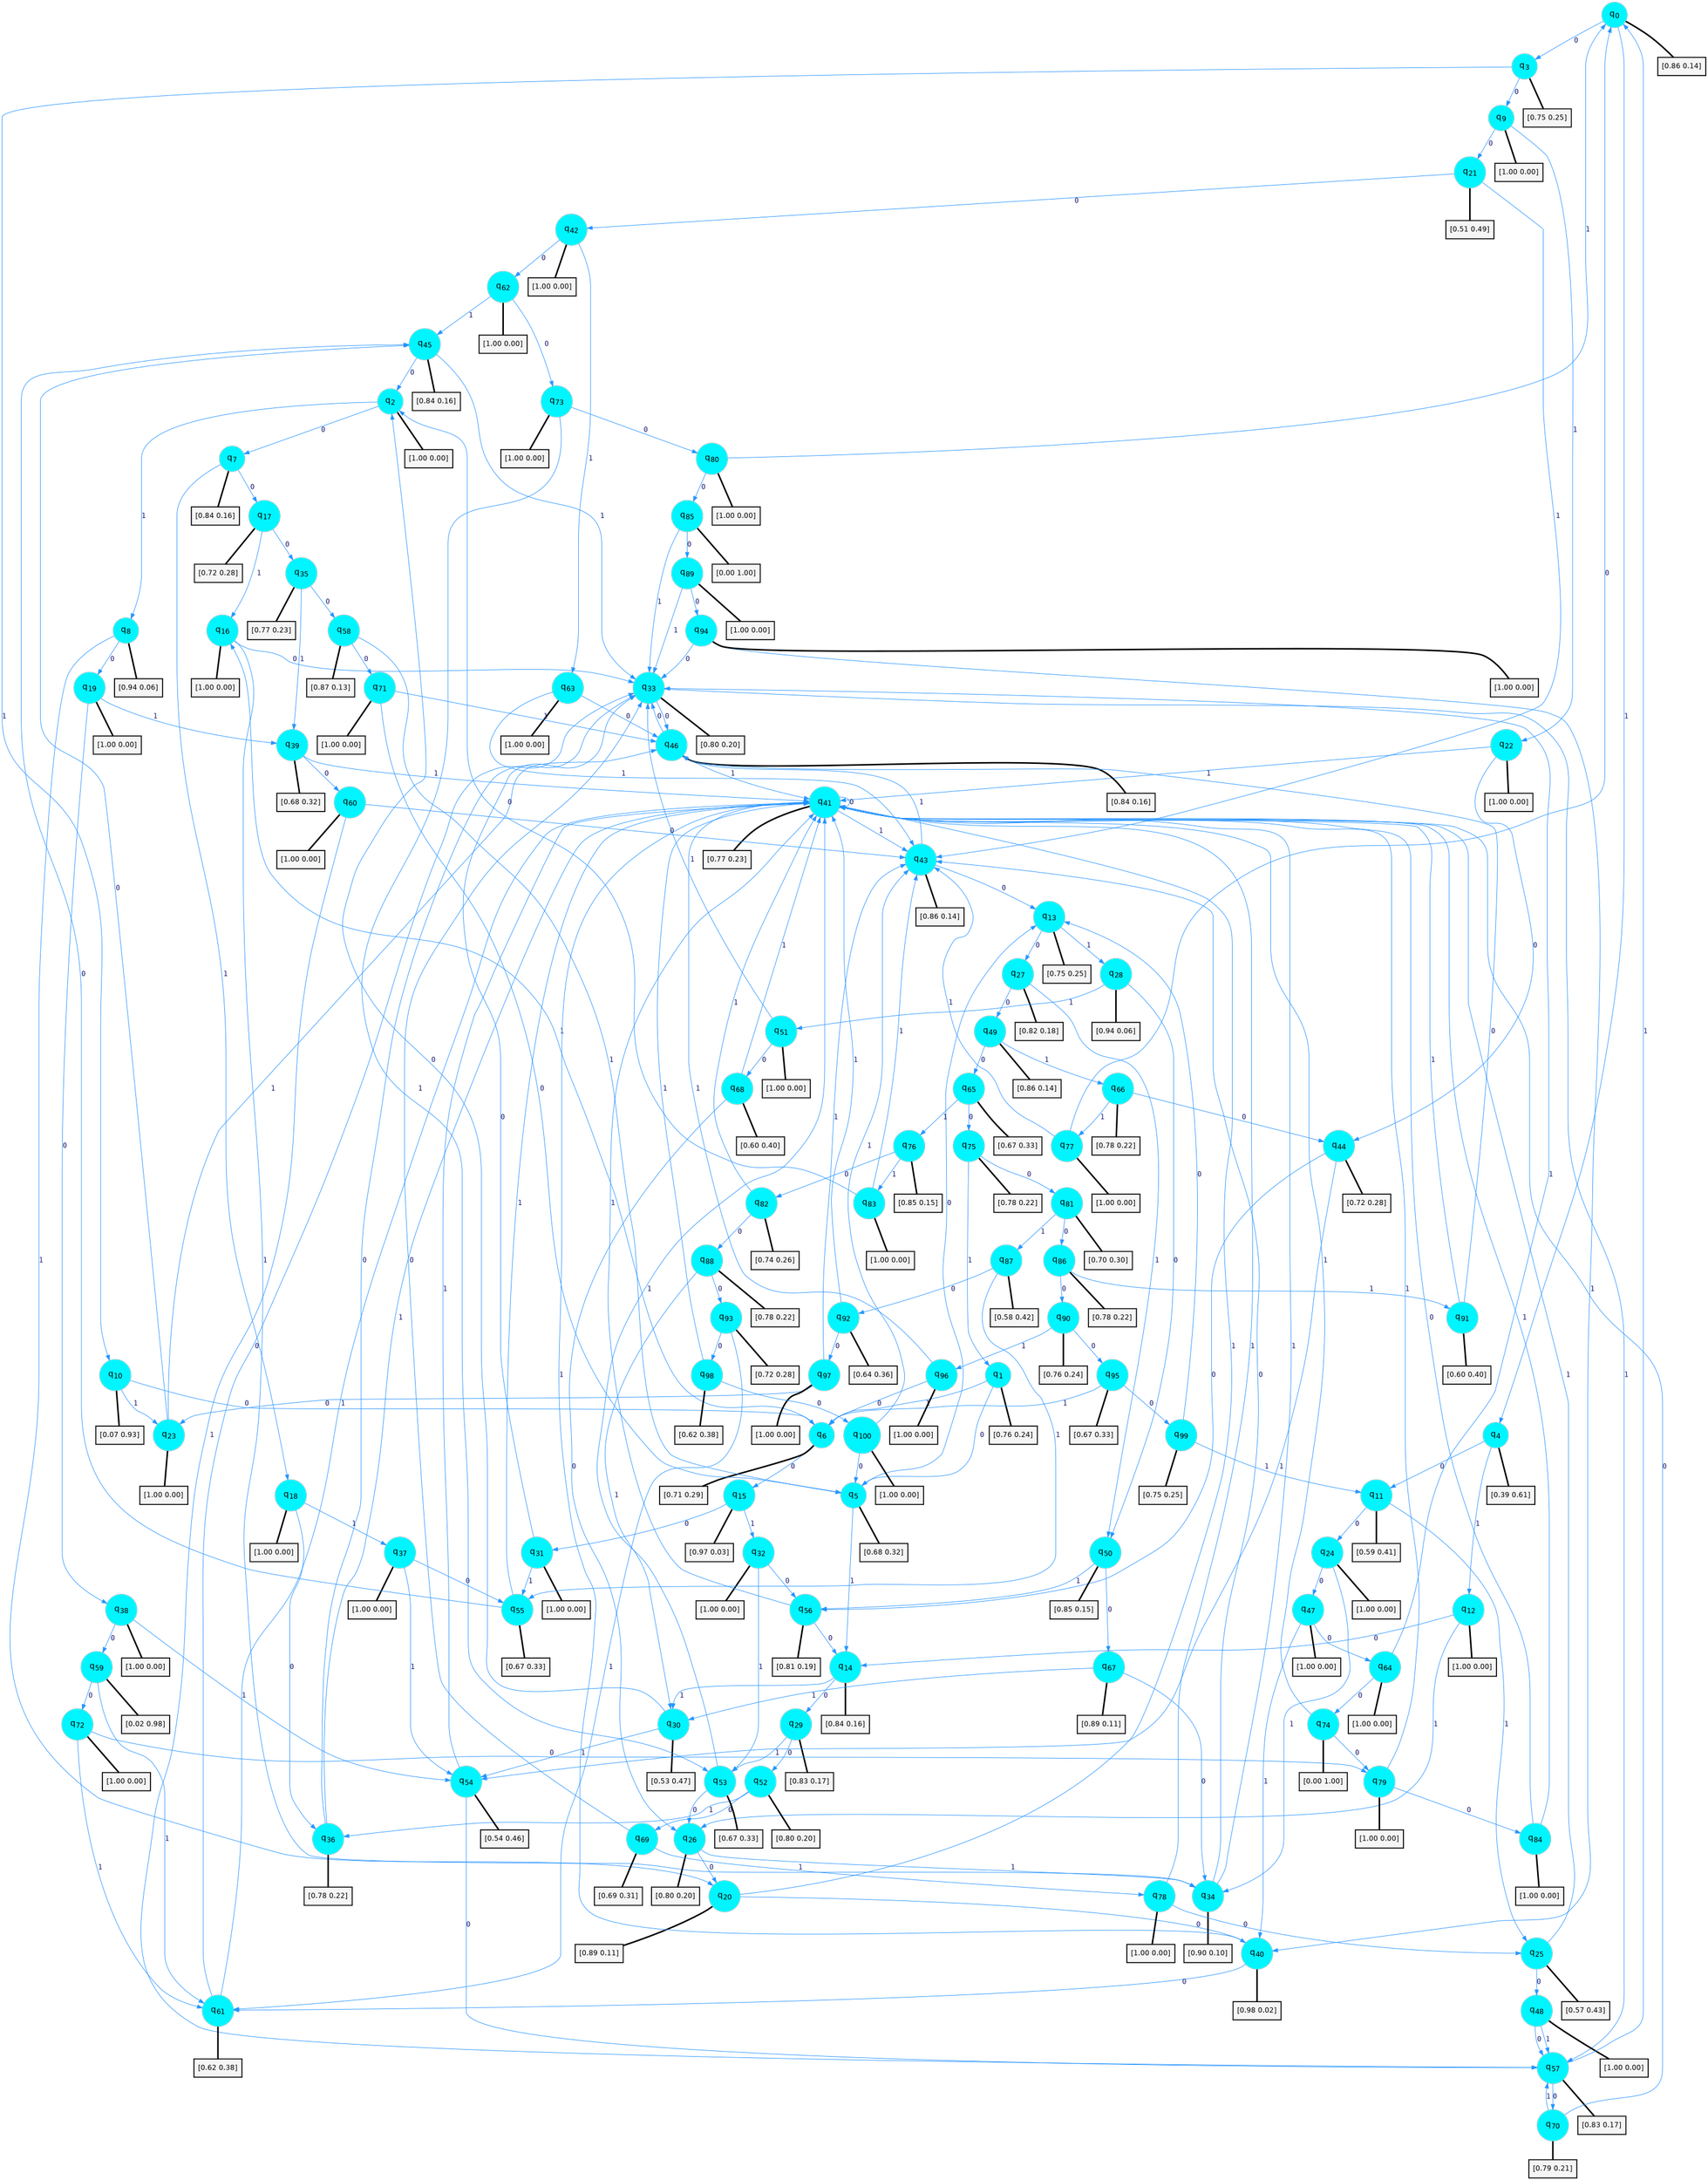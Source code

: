 digraph G {
graph [
bgcolor=transparent, dpi=300, rankdir=TD, size="40,25"];
node [
color=gray, fillcolor=turquoise1, fontcolor=black, fontname=Helvetica, fontsize=16, fontweight=bold, shape=circle, style=filled];
edge [
arrowsize=1, color=dodgerblue1, fontcolor=midnightblue, fontname=courier, fontweight=bold, penwidth=1, style=solid, weight=20];
0[label=<q<SUB>0</SUB>>];
1[label=<q<SUB>1</SUB>>];
2[label=<q<SUB>2</SUB>>];
3[label=<q<SUB>3</SUB>>];
4[label=<q<SUB>4</SUB>>];
5[label=<q<SUB>5</SUB>>];
6[label=<q<SUB>6</SUB>>];
7[label=<q<SUB>7</SUB>>];
8[label=<q<SUB>8</SUB>>];
9[label=<q<SUB>9</SUB>>];
10[label=<q<SUB>10</SUB>>];
11[label=<q<SUB>11</SUB>>];
12[label=<q<SUB>12</SUB>>];
13[label=<q<SUB>13</SUB>>];
14[label=<q<SUB>14</SUB>>];
15[label=<q<SUB>15</SUB>>];
16[label=<q<SUB>16</SUB>>];
17[label=<q<SUB>17</SUB>>];
18[label=<q<SUB>18</SUB>>];
19[label=<q<SUB>19</SUB>>];
20[label=<q<SUB>20</SUB>>];
21[label=<q<SUB>21</SUB>>];
22[label=<q<SUB>22</SUB>>];
23[label=<q<SUB>23</SUB>>];
24[label=<q<SUB>24</SUB>>];
25[label=<q<SUB>25</SUB>>];
26[label=<q<SUB>26</SUB>>];
27[label=<q<SUB>27</SUB>>];
28[label=<q<SUB>28</SUB>>];
29[label=<q<SUB>29</SUB>>];
30[label=<q<SUB>30</SUB>>];
31[label=<q<SUB>31</SUB>>];
32[label=<q<SUB>32</SUB>>];
33[label=<q<SUB>33</SUB>>];
34[label=<q<SUB>34</SUB>>];
35[label=<q<SUB>35</SUB>>];
36[label=<q<SUB>36</SUB>>];
37[label=<q<SUB>37</SUB>>];
38[label=<q<SUB>38</SUB>>];
39[label=<q<SUB>39</SUB>>];
40[label=<q<SUB>40</SUB>>];
41[label=<q<SUB>41</SUB>>];
42[label=<q<SUB>42</SUB>>];
43[label=<q<SUB>43</SUB>>];
44[label=<q<SUB>44</SUB>>];
45[label=<q<SUB>45</SUB>>];
46[label=<q<SUB>46</SUB>>];
47[label=<q<SUB>47</SUB>>];
48[label=<q<SUB>48</SUB>>];
49[label=<q<SUB>49</SUB>>];
50[label=<q<SUB>50</SUB>>];
51[label=<q<SUB>51</SUB>>];
52[label=<q<SUB>52</SUB>>];
53[label=<q<SUB>53</SUB>>];
54[label=<q<SUB>54</SUB>>];
55[label=<q<SUB>55</SUB>>];
56[label=<q<SUB>56</SUB>>];
57[label=<q<SUB>57</SUB>>];
58[label=<q<SUB>58</SUB>>];
59[label=<q<SUB>59</SUB>>];
60[label=<q<SUB>60</SUB>>];
61[label=<q<SUB>61</SUB>>];
62[label=<q<SUB>62</SUB>>];
63[label=<q<SUB>63</SUB>>];
64[label=<q<SUB>64</SUB>>];
65[label=<q<SUB>65</SUB>>];
66[label=<q<SUB>66</SUB>>];
67[label=<q<SUB>67</SUB>>];
68[label=<q<SUB>68</SUB>>];
69[label=<q<SUB>69</SUB>>];
70[label=<q<SUB>70</SUB>>];
71[label=<q<SUB>71</SUB>>];
72[label=<q<SUB>72</SUB>>];
73[label=<q<SUB>73</SUB>>];
74[label=<q<SUB>74</SUB>>];
75[label=<q<SUB>75</SUB>>];
76[label=<q<SUB>76</SUB>>];
77[label=<q<SUB>77</SUB>>];
78[label=<q<SUB>78</SUB>>];
79[label=<q<SUB>79</SUB>>];
80[label=<q<SUB>80</SUB>>];
81[label=<q<SUB>81</SUB>>];
82[label=<q<SUB>82</SUB>>];
83[label=<q<SUB>83</SUB>>];
84[label=<q<SUB>84</SUB>>];
85[label=<q<SUB>85</SUB>>];
86[label=<q<SUB>86</SUB>>];
87[label=<q<SUB>87</SUB>>];
88[label=<q<SUB>88</SUB>>];
89[label=<q<SUB>89</SUB>>];
90[label=<q<SUB>90</SUB>>];
91[label=<q<SUB>91</SUB>>];
92[label=<q<SUB>92</SUB>>];
93[label=<q<SUB>93</SUB>>];
94[label=<q<SUB>94</SUB>>];
95[label=<q<SUB>95</SUB>>];
96[label=<q<SUB>96</SUB>>];
97[label=<q<SUB>97</SUB>>];
98[label=<q<SUB>98</SUB>>];
99[label=<q<SUB>99</SUB>>];
100[label=<q<SUB>100</SUB>>];
101[label="[0.86 0.14]", shape=box,fontcolor=black, fontname=Helvetica, fontsize=14, penwidth=2, fillcolor=whitesmoke,color=black];
102[label="[0.76 0.24]", shape=box,fontcolor=black, fontname=Helvetica, fontsize=14, penwidth=2, fillcolor=whitesmoke,color=black];
103[label="[1.00 0.00]", shape=box,fontcolor=black, fontname=Helvetica, fontsize=14, penwidth=2, fillcolor=whitesmoke,color=black];
104[label="[0.75 0.25]", shape=box,fontcolor=black, fontname=Helvetica, fontsize=14, penwidth=2, fillcolor=whitesmoke,color=black];
105[label="[0.39 0.61]", shape=box,fontcolor=black, fontname=Helvetica, fontsize=14, penwidth=2, fillcolor=whitesmoke,color=black];
106[label="[0.68 0.32]", shape=box,fontcolor=black, fontname=Helvetica, fontsize=14, penwidth=2, fillcolor=whitesmoke,color=black];
107[label="[0.71 0.29]", shape=box,fontcolor=black, fontname=Helvetica, fontsize=14, penwidth=2, fillcolor=whitesmoke,color=black];
108[label="[0.84 0.16]", shape=box,fontcolor=black, fontname=Helvetica, fontsize=14, penwidth=2, fillcolor=whitesmoke,color=black];
109[label="[0.94 0.06]", shape=box,fontcolor=black, fontname=Helvetica, fontsize=14, penwidth=2, fillcolor=whitesmoke,color=black];
110[label="[1.00 0.00]", shape=box,fontcolor=black, fontname=Helvetica, fontsize=14, penwidth=2, fillcolor=whitesmoke,color=black];
111[label="[0.07 0.93]", shape=box,fontcolor=black, fontname=Helvetica, fontsize=14, penwidth=2, fillcolor=whitesmoke,color=black];
112[label="[0.59 0.41]", shape=box,fontcolor=black, fontname=Helvetica, fontsize=14, penwidth=2, fillcolor=whitesmoke,color=black];
113[label="[1.00 0.00]", shape=box,fontcolor=black, fontname=Helvetica, fontsize=14, penwidth=2, fillcolor=whitesmoke,color=black];
114[label="[0.75 0.25]", shape=box,fontcolor=black, fontname=Helvetica, fontsize=14, penwidth=2, fillcolor=whitesmoke,color=black];
115[label="[0.84 0.16]", shape=box,fontcolor=black, fontname=Helvetica, fontsize=14, penwidth=2, fillcolor=whitesmoke,color=black];
116[label="[0.97 0.03]", shape=box,fontcolor=black, fontname=Helvetica, fontsize=14, penwidth=2, fillcolor=whitesmoke,color=black];
117[label="[1.00 0.00]", shape=box,fontcolor=black, fontname=Helvetica, fontsize=14, penwidth=2, fillcolor=whitesmoke,color=black];
118[label="[0.72 0.28]", shape=box,fontcolor=black, fontname=Helvetica, fontsize=14, penwidth=2, fillcolor=whitesmoke,color=black];
119[label="[1.00 0.00]", shape=box,fontcolor=black, fontname=Helvetica, fontsize=14, penwidth=2, fillcolor=whitesmoke,color=black];
120[label="[1.00 0.00]", shape=box,fontcolor=black, fontname=Helvetica, fontsize=14, penwidth=2, fillcolor=whitesmoke,color=black];
121[label="[0.89 0.11]", shape=box,fontcolor=black, fontname=Helvetica, fontsize=14, penwidth=2, fillcolor=whitesmoke,color=black];
122[label="[0.51 0.49]", shape=box,fontcolor=black, fontname=Helvetica, fontsize=14, penwidth=2, fillcolor=whitesmoke,color=black];
123[label="[1.00 0.00]", shape=box,fontcolor=black, fontname=Helvetica, fontsize=14, penwidth=2, fillcolor=whitesmoke,color=black];
124[label="[1.00 0.00]", shape=box,fontcolor=black, fontname=Helvetica, fontsize=14, penwidth=2, fillcolor=whitesmoke,color=black];
125[label="[1.00 0.00]", shape=box,fontcolor=black, fontname=Helvetica, fontsize=14, penwidth=2, fillcolor=whitesmoke,color=black];
126[label="[0.57 0.43]", shape=box,fontcolor=black, fontname=Helvetica, fontsize=14, penwidth=2, fillcolor=whitesmoke,color=black];
127[label="[0.80 0.20]", shape=box,fontcolor=black, fontname=Helvetica, fontsize=14, penwidth=2, fillcolor=whitesmoke,color=black];
128[label="[0.82 0.18]", shape=box,fontcolor=black, fontname=Helvetica, fontsize=14, penwidth=2, fillcolor=whitesmoke,color=black];
129[label="[0.94 0.06]", shape=box,fontcolor=black, fontname=Helvetica, fontsize=14, penwidth=2, fillcolor=whitesmoke,color=black];
130[label="[0.83 0.17]", shape=box,fontcolor=black, fontname=Helvetica, fontsize=14, penwidth=2, fillcolor=whitesmoke,color=black];
131[label="[0.53 0.47]", shape=box,fontcolor=black, fontname=Helvetica, fontsize=14, penwidth=2, fillcolor=whitesmoke,color=black];
132[label="[1.00 0.00]", shape=box,fontcolor=black, fontname=Helvetica, fontsize=14, penwidth=2, fillcolor=whitesmoke,color=black];
133[label="[1.00 0.00]", shape=box,fontcolor=black, fontname=Helvetica, fontsize=14, penwidth=2, fillcolor=whitesmoke,color=black];
134[label="[0.80 0.20]", shape=box,fontcolor=black, fontname=Helvetica, fontsize=14, penwidth=2, fillcolor=whitesmoke,color=black];
135[label="[0.90 0.10]", shape=box,fontcolor=black, fontname=Helvetica, fontsize=14, penwidth=2, fillcolor=whitesmoke,color=black];
136[label="[0.77 0.23]", shape=box,fontcolor=black, fontname=Helvetica, fontsize=14, penwidth=2, fillcolor=whitesmoke,color=black];
137[label="[0.78 0.22]", shape=box,fontcolor=black, fontname=Helvetica, fontsize=14, penwidth=2, fillcolor=whitesmoke,color=black];
138[label="[1.00 0.00]", shape=box,fontcolor=black, fontname=Helvetica, fontsize=14, penwidth=2, fillcolor=whitesmoke,color=black];
139[label="[1.00 0.00]", shape=box,fontcolor=black, fontname=Helvetica, fontsize=14, penwidth=2, fillcolor=whitesmoke,color=black];
140[label="[0.68 0.32]", shape=box,fontcolor=black, fontname=Helvetica, fontsize=14, penwidth=2, fillcolor=whitesmoke,color=black];
141[label="[0.98 0.02]", shape=box,fontcolor=black, fontname=Helvetica, fontsize=14, penwidth=2, fillcolor=whitesmoke,color=black];
142[label="[0.77 0.23]", shape=box,fontcolor=black, fontname=Helvetica, fontsize=14, penwidth=2, fillcolor=whitesmoke,color=black];
143[label="[1.00 0.00]", shape=box,fontcolor=black, fontname=Helvetica, fontsize=14, penwidth=2, fillcolor=whitesmoke,color=black];
144[label="[0.86 0.14]", shape=box,fontcolor=black, fontname=Helvetica, fontsize=14, penwidth=2, fillcolor=whitesmoke,color=black];
145[label="[0.72 0.28]", shape=box,fontcolor=black, fontname=Helvetica, fontsize=14, penwidth=2, fillcolor=whitesmoke,color=black];
146[label="[0.84 0.16]", shape=box,fontcolor=black, fontname=Helvetica, fontsize=14, penwidth=2, fillcolor=whitesmoke,color=black];
147[label="[0.84 0.16]", shape=box,fontcolor=black, fontname=Helvetica, fontsize=14, penwidth=2, fillcolor=whitesmoke,color=black];
148[label="[1.00 0.00]", shape=box,fontcolor=black, fontname=Helvetica, fontsize=14, penwidth=2, fillcolor=whitesmoke,color=black];
149[label="[1.00 0.00]", shape=box,fontcolor=black, fontname=Helvetica, fontsize=14, penwidth=2, fillcolor=whitesmoke,color=black];
150[label="[0.86 0.14]", shape=box,fontcolor=black, fontname=Helvetica, fontsize=14, penwidth=2, fillcolor=whitesmoke,color=black];
151[label="[0.85 0.15]", shape=box,fontcolor=black, fontname=Helvetica, fontsize=14, penwidth=2, fillcolor=whitesmoke,color=black];
152[label="[1.00 0.00]", shape=box,fontcolor=black, fontname=Helvetica, fontsize=14, penwidth=2, fillcolor=whitesmoke,color=black];
153[label="[0.80 0.20]", shape=box,fontcolor=black, fontname=Helvetica, fontsize=14, penwidth=2, fillcolor=whitesmoke,color=black];
154[label="[0.67 0.33]", shape=box,fontcolor=black, fontname=Helvetica, fontsize=14, penwidth=2, fillcolor=whitesmoke,color=black];
155[label="[0.54 0.46]", shape=box,fontcolor=black, fontname=Helvetica, fontsize=14, penwidth=2, fillcolor=whitesmoke,color=black];
156[label="[0.67 0.33]", shape=box,fontcolor=black, fontname=Helvetica, fontsize=14, penwidth=2, fillcolor=whitesmoke,color=black];
157[label="[0.81 0.19]", shape=box,fontcolor=black, fontname=Helvetica, fontsize=14, penwidth=2, fillcolor=whitesmoke,color=black];
158[label="[0.83 0.17]", shape=box,fontcolor=black, fontname=Helvetica, fontsize=14, penwidth=2, fillcolor=whitesmoke,color=black];
159[label="[0.87 0.13]", shape=box,fontcolor=black, fontname=Helvetica, fontsize=14, penwidth=2, fillcolor=whitesmoke,color=black];
160[label="[0.02 0.98]", shape=box,fontcolor=black, fontname=Helvetica, fontsize=14, penwidth=2, fillcolor=whitesmoke,color=black];
161[label="[1.00 0.00]", shape=box,fontcolor=black, fontname=Helvetica, fontsize=14, penwidth=2, fillcolor=whitesmoke,color=black];
162[label="[0.62 0.38]", shape=box,fontcolor=black, fontname=Helvetica, fontsize=14, penwidth=2, fillcolor=whitesmoke,color=black];
163[label="[1.00 0.00]", shape=box,fontcolor=black, fontname=Helvetica, fontsize=14, penwidth=2, fillcolor=whitesmoke,color=black];
164[label="[1.00 0.00]", shape=box,fontcolor=black, fontname=Helvetica, fontsize=14, penwidth=2, fillcolor=whitesmoke,color=black];
165[label="[1.00 0.00]", shape=box,fontcolor=black, fontname=Helvetica, fontsize=14, penwidth=2, fillcolor=whitesmoke,color=black];
166[label="[0.67 0.33]", shape=box,fontcolor=black, fontname=Helvetica, fontsize=14, penwidth=2, fillcolor=whitesmoke,color=black];
167[label="[0.78 0.22]", shape=box,fontcolor=black, fontname=Helvetica, fontsize=14, penwidth=2, fillcolor=whitesmoke,color=black];
168[label="[0.89 0.11]", shape=box,fontcolor=black, fontname=Helvetica, fontsize=14, penwidth=2, fillcolor=whitesmoke,color=black];
169[label="[0.60 0.40]", shape=box,fontcolor=black, fontname=Helvetica, fontsize=14, penwidth=2, fillcolor=whitesmoke,color=black];
170[label="[0.69 0.31]", shape=box,fontcolor=black, fontname=Helvetica, fontsize=14, penwidth=2, fillcolor=whitesmoke,color=black];
171[label="[0.79 0.21]", shape=box,fontcolor=black, fontname=Helvetica, fontsize=14, penwidth=2, fillcolor=whitesmoke,color=black];
172[label="[1.00 0.00]", shape=box,fontcolor=black, fontname=Helvetica, fontsize=14, penwidth=2, fillcolor=whitesmoke,color=black];
173[label="[1.00 0.00]", shape=box,fontcolor=black, fontname=Helvetica, fontsize=14, penwidth=2, fillcolor=whitesmoke,color=black];
174[label="[1.00 0.00]", shape=box,fontcolor=black, fontname=Helvetica, fontsize=14, penwidth=2, fillcolor=whitesmoke,color=black];
175[label="[0.00 1.00]", shape=box,fontcolor=black, fontname=Helvetica, fontsize=14, penwidth=2, fillcolor=whitesmoke,color=black];
176[label="[0.78 0.22]", shape=box,fontcolor=black, fontname=Helvetica, fontsize=14, penwidth=2, fillcolor=whitesmoke,color=black];
177[label="[0.85 0.15]", shape=box,fontcolor=black, fontname=Helvetica, fontsize=14, penwidth=2, fillcolor=whitesmoke,color=black];
178[label="[1.00 0.00]", shape=box,fontcolor=black, fontname=Helvetica, fontsize=14, penwidth=2, fillcolor=whitesmoke,color=black];
179[label="[1.00 0.00]", shape=box,fontcolor=black, fontname=Helvetica, fontsize=14, penwidth=2, fillcolor=whitesmoke,color=black];
180[label="[1.00 0.00]", shape=box,fontcolor=black, fontname=Helvetica, fontsize=14, penwidth=2, fillcolor=whitesmoke,color=black];
181[label="[1.00 0.00]", shape=box,fontcolor=black, fontname=Helvetica, fontsize=14, penwidth=2, fillcolor=whitesmoke,color=black];
182[label="[0.70 0.30]", shape=box,fontcolor=black, fontname=Helvetica, fontsize=14, penwidth=2, fillcolor=whitesmoke,color=black];
183[label="[0.74 0.26]", shape=box,fontcolor=black, fontname=Helvetica, fontsize=14, penwidth=2, fillcolor=whitesmoke,color=black];
184[label="[1.00 0.00]", shape=box,fontcolor=black, fontname=Helvetica, fontsize=14, penwidth=2, fillcolor=whitesmoke,color=black];
185[label="[1.00 0.00]", shape=box,fontcolor=black, fontname=Helvetica, fontsize=14, penwidth=2, fillcolor=whitesmoke,color=black];
186[label="[0.00 1.00]", shape=box,fontcolor=black, fontname=Helvetica, fontsize=14, penwidth=2, fillcolor=whitesmoke,color=black];
187[label="[0.78 0.22]", shape=box,fontcolor=black, fontname=Helvetica, fontsize=14, penwidth=2, fillcolor=whitesmoke,color=black];
188[label="[0.58 0.42]", shape=box,fontcolor=black, fontname=Helvetica, fontsize=14, penwidth=2, fillcolor=whitesmoke,color=black];
189[label="[0.78 0.22]", shape=box,fontcolor=black, fontname=Helvetica, fontsize=14, penwidth=2, fillcolor=whitesmoke,color=black];
190[label="[1.00 0.00]", shape=box,fontcolor=black, fontname=Helvetica, fontsize=14, penwidth=2, fillcolor=whitesmoke,color=black];
191[label="[0.76 0.24]", shape=box,fontcolor=black, fontname=Helvetica, fontsize=14, penwidth=2, fillcolor=whitesmoke,color=black];
192[label="[0.60 0.40]", shape=box,fontcolor=black, fontname=Helvetica, fontsize=14, penwidth=2, fillcolor=whitesmoke,color=black];
193[label="[0.64 0.36]", shape=box,fontcolor=black, fontname=Helvetica, fontsize=14, penwidth=2, fillcolor=whitesmoke,color=black];
194[label="[0.72 0.28]", shape=box,fontcolor=black, fontname=Helvetica, fontsize=14, penwidth=2, fillcolor=whitesmoke,color=black];
195[label="[1.00 0.00]", shape=box,fontcolor=black, fontname=Helvetica, fontsize=14, penwidth=2, fillcolor=whitesmoke,color=black];
196[label="[0.67 0.33]", shape=box,fontcolor=black, fontname=Helvetica, fontsize=14, penwidth=2, fillcolor=whitesmoke,color=black];
197[label="[1.00 0.00]", shape=box,fontcolor=black, fontname=Helvetica, fontsize=14, penwidth=2, fillcolor=whitesmoke,color=black];
198[label="[1.00 0.00]", shape=box,fontcolor=black, fontname=Helvetica, fontsize=14, penwidth=2, fillcolor=whitesmoke,color=black];
199[label="[0.62 0.38]", shape=box,fontcolor=black, fontname=Helvetica, fontsize=14, penwidth=2, fillcolor=whitesmoke,color=black];
200[label="[0.75 0.25]", shape=box,fontcolor=black, fontname=Helvetica, fontsize=14, penwidth=2, fillcolor=whitesmoke,color=black];
201[label="[1.00 0.00]", shape=box,fontcolor=black, fontname=Helvetica, fontsize=14, penwidth=2, fillcolor=whitesmoke,color=black];
0->3 [label=0];
0->4 [label=1];
0->101 [arrowhead=none, penwidth=3,color=black];
1->5 [label=0];
1->6 [label=1];
1->102 [arrowhead=none, penwidth=3,color=black];
2->7 [label=0];
2->8 [label=1];
2->103 [arrowhead=none, penwidth=3,color=black];
3->9 [label=0];
3->10 [label=1];
3->104 [arrowhead=none, penwidth=3,color=black];
4->11 [label=0];
4->12 [label=1];
4->105 [arrowhead=none, penwidth=3,color=black];
5->13 [label=0];
5->14 [label=1];
5->106 [arrowhead=none, penwidth=3,color=black];
6->15 [label=0];
6->16 [label=1];
6->107 [arrowhead=none, penwidth=3,color=black];
7->17 [label=0];
7->18 [label=1];
7->108 [arrowhead=none, penwidth=3,color=black];
8->19 [label=0];
8->20 [label=1];
8->109 [arrowhead=none, penwidth=3,color=black];
9->21 [label=0];
9->22 [label=1];
9->110 [arrowhead=none, penwidth=3,color=black];
10->6 [label=0];
10->23 [label=1];
10->111 [arrowhead=none, penwidth=3,color=black];
11->24 [label=0];
11->25 [label=1];
11->112 [arrowhead=none, penwidth=3,color=black];
12->14 [label=0];
12->26 [label=1];
12->113 [arrowhead=none, penwidth=3,color=black];
13->27 [label=0];
13->28 [label=1];
13->114 [arrowhead=none, penwidth=3,color=black];
14->29 [label=0];
14->30 [label=1];
14->115 [arrowhead=none, penwidth=3,color=black];
15->31 [label=0];
15->32 [label=1];
15->116 [arrowhead=none, penwidth=3,color=black];
16->33 [label=0];
16->34 [label=1];
16->117 [arrowhead=none, penwidth=3,color=black];
17->35 [label=0];
17->16 [label=1];
17->118 [arrowhead=none, penwidth=3,color=black];
18->36 [label=0];
18->37 [label=1];
18->119 [arrowhead=none, penwidth=3,color=black];
19->38 [label=0];
19->39 [label=1];
19->120 [arrowhead=none, penwidth=3,color=black];
20->40 [label=0];
20->41 [label=1];
20->121 [arrowhead=none, penwidth=3,color=black];
21->42 [label=0];
21->43 [label=1];
21->122 [arrowhead=none, penwidth=3,color=black];
22->44 [label=0];
22->41 [label=1];
22->123 [arrowhead=none, penwidth=3,color=black];
23->45 [label=0];
23->46 [label=1];
23->124 [arrowhead=none, penwidth=3,color=black];
24->47 [label=0];
24->34 [label=1];
24->125 [arrowhead=none, penwidth=3,color=black];
25->48 [label=0];
25->41 [label=1];
25->126 [arrowhead=none, penwidth=3,color=black];
26->20 [label=0];
26->34 [label=1];
26->127 [arrowhead=none, penwidth=3,color=black];
27->49 [label=0];
27->50 [label=1];
27->128 [arrowhead=none, penwidth=3,color=black];
28->50 [label=0];
28->51 [label=1];
28->129 [arrowhead=none, penwidth=3,color=black];
29->52 [label=0];
29->53 [label=1];
29->130 [arrowhead=none, penwidth=3,color=black];
30->2 [label=0];
30->54 [label=1];
30->131 [arrowhead=none, penwidth=3,color=black];
31->33 [label=0];
31->55 [label=1];
31->132 [arrowhead=none, penwidth=3,color=black];
32->56 [label=0];
32->53 [label=1];
32->133 [arrowhead=none, penwidth=3,color=black];
33->46 [label=0];
33->57 [label=1];
33->134 [arrowhead=none, penwidth=3,color=black];
34->43 [label=0];
34->41 [label=1];
34->135 [arrowhead=none, penwidth=3,color=black];
35->58 [label=0];
35->39 [label=1];
35->136 [arrowhead=none, penwidth=3,color=black];
36->33 [label=0];
36->41 [label=1];
36->137 [arrowhead=none, penwidth=3,color=black];
37->55 [label=0];
37->54 [label=1];
37->138 [arrowhead=none, penwidth=3,color=black];
38->59 [label=0];
38->54 [label=1];
38->139 [arrowhead=none, penwidth=3,color=black];
39->60 [label=0];
39->41 [label=1];
39->140 [arrowhead=none, penwidth=3,color=black];
40->61 [label=0];
40->41 [label=1];
40->141 [arrowhead=none, penwidth=3,color=black];
41->41 [label=0];
41->43 [label=1];
41->142 [arrowhead=none, penwidth=3,color=black];
42->62 [label=0];
42->63 [label=1];
42->143 [arrowhead=none, penwidth=3,color=black];
43->13 [label=0];
43->46 [label=1];
43->144 [arrowhead=none, penwidth=3,color=black];
44->56 [label=0];
44->54 [label=1];
44->145 [arrowhead=none, penwidth=3,color=black];
45->2 [label=0];
45->33 [label=1];
45->146 [arrowhead=none, penwidth=3,color=black];
46->33 [label=0];
46->41 [label=1];
46->147 [arrowhead=none, penwidth=3,color=black];
47->64 [label=0];
47->40 [label=1];
47->148 [arrowhead=none, penwidth=3,color=black];
48->57 [label=0];
48->57 [label=1];
48->149 [arrowhead=none, penwidth=3,color=black];
49->65 [label=0];
49->66 [label=1];
49->150 [arrowhead=none, penwidth=3,color=black];
50->67 [label=0];
50->56 [label=1];
50->151 [arrowhead=none, penwidth=3,color=black];
51->68 [label=0];
51->33 [label=1];
51->152 [arrowhead=none, penwidth=3,color=black];
52->69 [label=0];
52->36 [label=1];
52->153 [arrowhead=none, penwidth=3,color=black];
53->26 [label=0];
53->41 [label=1];
53->154 [arrowhead=none, penwidth=3,color=black];
54->57 [label=0];
54->41 [label=1];
54->155 [arrowhead=none, penwidth=3,color=black];
55->45 [label=0];
55->41 [label=1];
55->156 [arrowhead=none, penwidth=3,color=black];
56->14 [label=0];
56->41 [label=1];
56->157 [arrowhead=none, penwidth=3,color=black];
57->70 [label=0];
57->0 [label=1];
57->158 [arrowhead=none, penwidth=3,color=black];
58->71 [label=0];
58->5 [label=1];
58->159 [arrowhead=none, penwidth=3,color=black];
59->72 [label=0];
59->61 [label=1];
59->160 [arrowhead=none, penwidth=3,color=black];
60->43 [label=0];
60->57 [label=1];
60->161 [arrowhead=none, penwidth=3,color=black];
61->33 [label=0];
61->41 [label=1];
61->162 [arrowhead=none, penwidth=3,color=black];
62->73 [label=0];
62->45 [label=1];
62->163 [arrowhead=none, penwidth=3,color=black];
63->46 [label=0];
63->43 [label=1];
63->164 [arrowhead=none, penwidth=3,color=black];
64->74 [label=0];
64->33 [label=1];
64->165 [arrowhead=none, penwidth=3,color=black];
65->75 [label=0];
65->76 [label=1];
65->166 [arrowhead=none, penwidth=3,color=black];
66->44 [label=0];
66->77 [label=1];
66->167 [arrowhead=none, penwidth=3,color=black];
67->34 [label=0];
67->30 [label=1];
67->168 [arrowhead=none, penwidth=3,color=black];
68->26 [label=0];
68->41 [label=1];
68->169 [arrowhead=none, penwidth=3,color=black];
69->33 [label=0];
69->78 [label=1];
69->170 [arrowhead=none, penwidth=3,color=black];
70->41 [label=0];
70->57 [label=1];
70->171 [arrowhead=none, penwidth=3,color=black];
71->5 [label=0];
71->46 [label=1];
71->172 [arrowhead=none, penwidth=3,color=black];
72->79 [label=0];
72->61 [label=1];
72->173 [arrowhead=none, penwidth=3,color=black];
73->80 [label=0];
73->53 [label=1];
73->174 [arrowhead=none, penwidth=3,color=black];
74->79 [label=0];
74->41 [label=1];
74->175 [arrowhead=none, penwidth=3,color=black];
75->81 [label=0];
75->1 [label=1];
75->176 [arrowhead=none, penwidth=3,color=black];
76->82 [label=0];
76->83 [label=1];
76->177 [arrowhead=none, penwidth=3,color=black];
77->0 [label=0];
77->43 [label=1];
77->178 [arrowhead=none, penwidth=3,color=black];
78->25 [label=0];
78->41 [label=1];
78->179 [arrowhead=none, penwidth=3,color=black];
79->84 [label=0];
79->41 [label=1];
79->180 [arrowhead=none, penwidth=3,color=black];
80->85 [label=0];
80->0 [label=1];
80->181 [arrowhead=none, penwidth=3,color=black];
81->86 [label=0];
81->87 [label=1];
81->182 [arrowhead=none, penwidth=3,color=black];
82->88 [label=0];
82->41 [label=1];
82->183 [arrowhead=none, penwidth=3,color=black];
83->2 [label=0];
83->43 [label=1];
83->184 [arrowhead=none, penwidth=3,color=black];
84->41 [label=0];
84->41 [label=1];
84->185 [arrowhead=none, penwidth=3,color=black];
85->89 [label=0];
85->33 [label=1];
85->186 [arrowhead=none, penwidth=3,color=black];
86->90 [label=0];
86->91 [label=1];
86->187 [arrowhead=none, penwidth=3,color=black];
87->92 [label=0];
87->55 [label=1];
87->188 [arrowhead=none, penwidth=3,color=black];
88->93 [label=0];
88->30 [label=1];
88->189 [arrowhead=none, penwidth=3,color=black];
89->94 [label=0];
89->33 [label=1];
89->190 [arrowhead=none, penwidth=3,color=black];
90->95 [label=0];
90->96 [label=1];
90->191 [arrowhead=none, penwidth=3,color=black];
91->46 [label=0];
91->41 [label=1];
91->192 [arrowhead=none, penwidth=3,color=black];
92->97 [label=0];
92->41 [label=1];
92->193 [arrowhead=none, penwidth=3,color=black];
93->98 [label=0];
93->61 [label=1];
93->194 [arrowhead=none, penwidth=3,color=black];
94->33 [label=0];
94->40 [label=1];
94->195 [arrowhead=none, penwidth=3,color=black];
95->99 [label=0];
95->6 [label=1];
95->196 [arrowhead=none, penwidth=3,color=black];
96->6 [label=0];
96->41 [label=1];
96->197 [arrowhead=none, penwidth=3,color=black];
97->23 [label=0];
97->43 [label=1];
97->198 [arrowhead=none, penwidth=3,color=black];
98->100 [label=0];
98->41 [label=1];
98->199 [arrowhead=none, penwidth=3,color=black];
99->13 [label=0];
99->11 [label=1];
99->200 [arrowhead=none, penwidth=3,color=black];
100->5 [label=0];
100->43 [label=1];
100->201 [arrowhead=none, penwidth=3,color=black];
}
